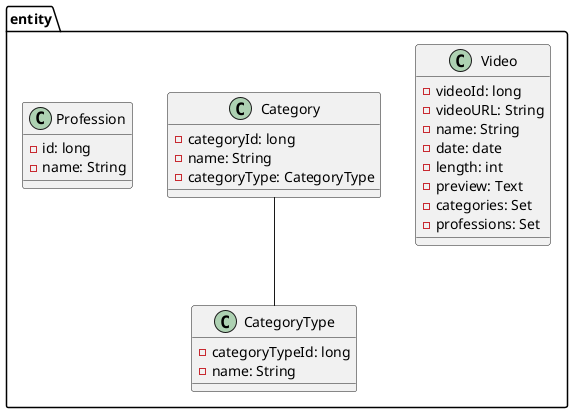@startuml

package entity{
    class Video {
        -videoId: long
        -videoURL: String
        -name: String
        -date: date
        -length: int
        -preview: Text
        -categories: Set
        -professions: Set
    }

    class Category {
        -categoryId: long
        -name: String
        -categoryType: CategoryType
    }

    class CategoryType {
        -categoryTypeId: long
        -name: String
        }

    class Profession {
        -id: long
        -name: String
        }

    Category -- CategoryType
}
newpage
package controller {
    class VideoController {
    <<RESTController>>
        List<Video> getAllVideo()
        List<Video> listAllVideo(@RequestBody String body)
        List<Category> getAllCategories()
        List<CategoryType> getAllCategoryTypes()
    }

    class ProfessionController {
    <<RESTController>>
        List<Profession> getAllProfession()
        List<Profession> searchProfessionByName(@PathParam("name") String name)
    }

    class ForwardController {
    <<Controller>>
        String index()
    }
}
newpage
package repository{
    interface VideoRepository extends JpaRepository{
        List<Video> findByNameContaining(String name)
        List<Video> findVideoIdByCategoryIds(@Param("ids") Set<Long> ids)
    }
    interface CategoryRepository extends JpaRepository{
        List<Category> allCategories();
    }
    interface CategoryTypeRepository extends JpaRepository{

    }
    interface ProfessionRepository extends JpaRepository{
        List<Profession> findByNameContains(String name);
    }

}
newpage
package config {
    class SwaggerConfig {
        OpenAPI apiInfo()
    }
}

package utils {
    class Body {
        search: String
        filters: Long[]
    }
}
@enduml